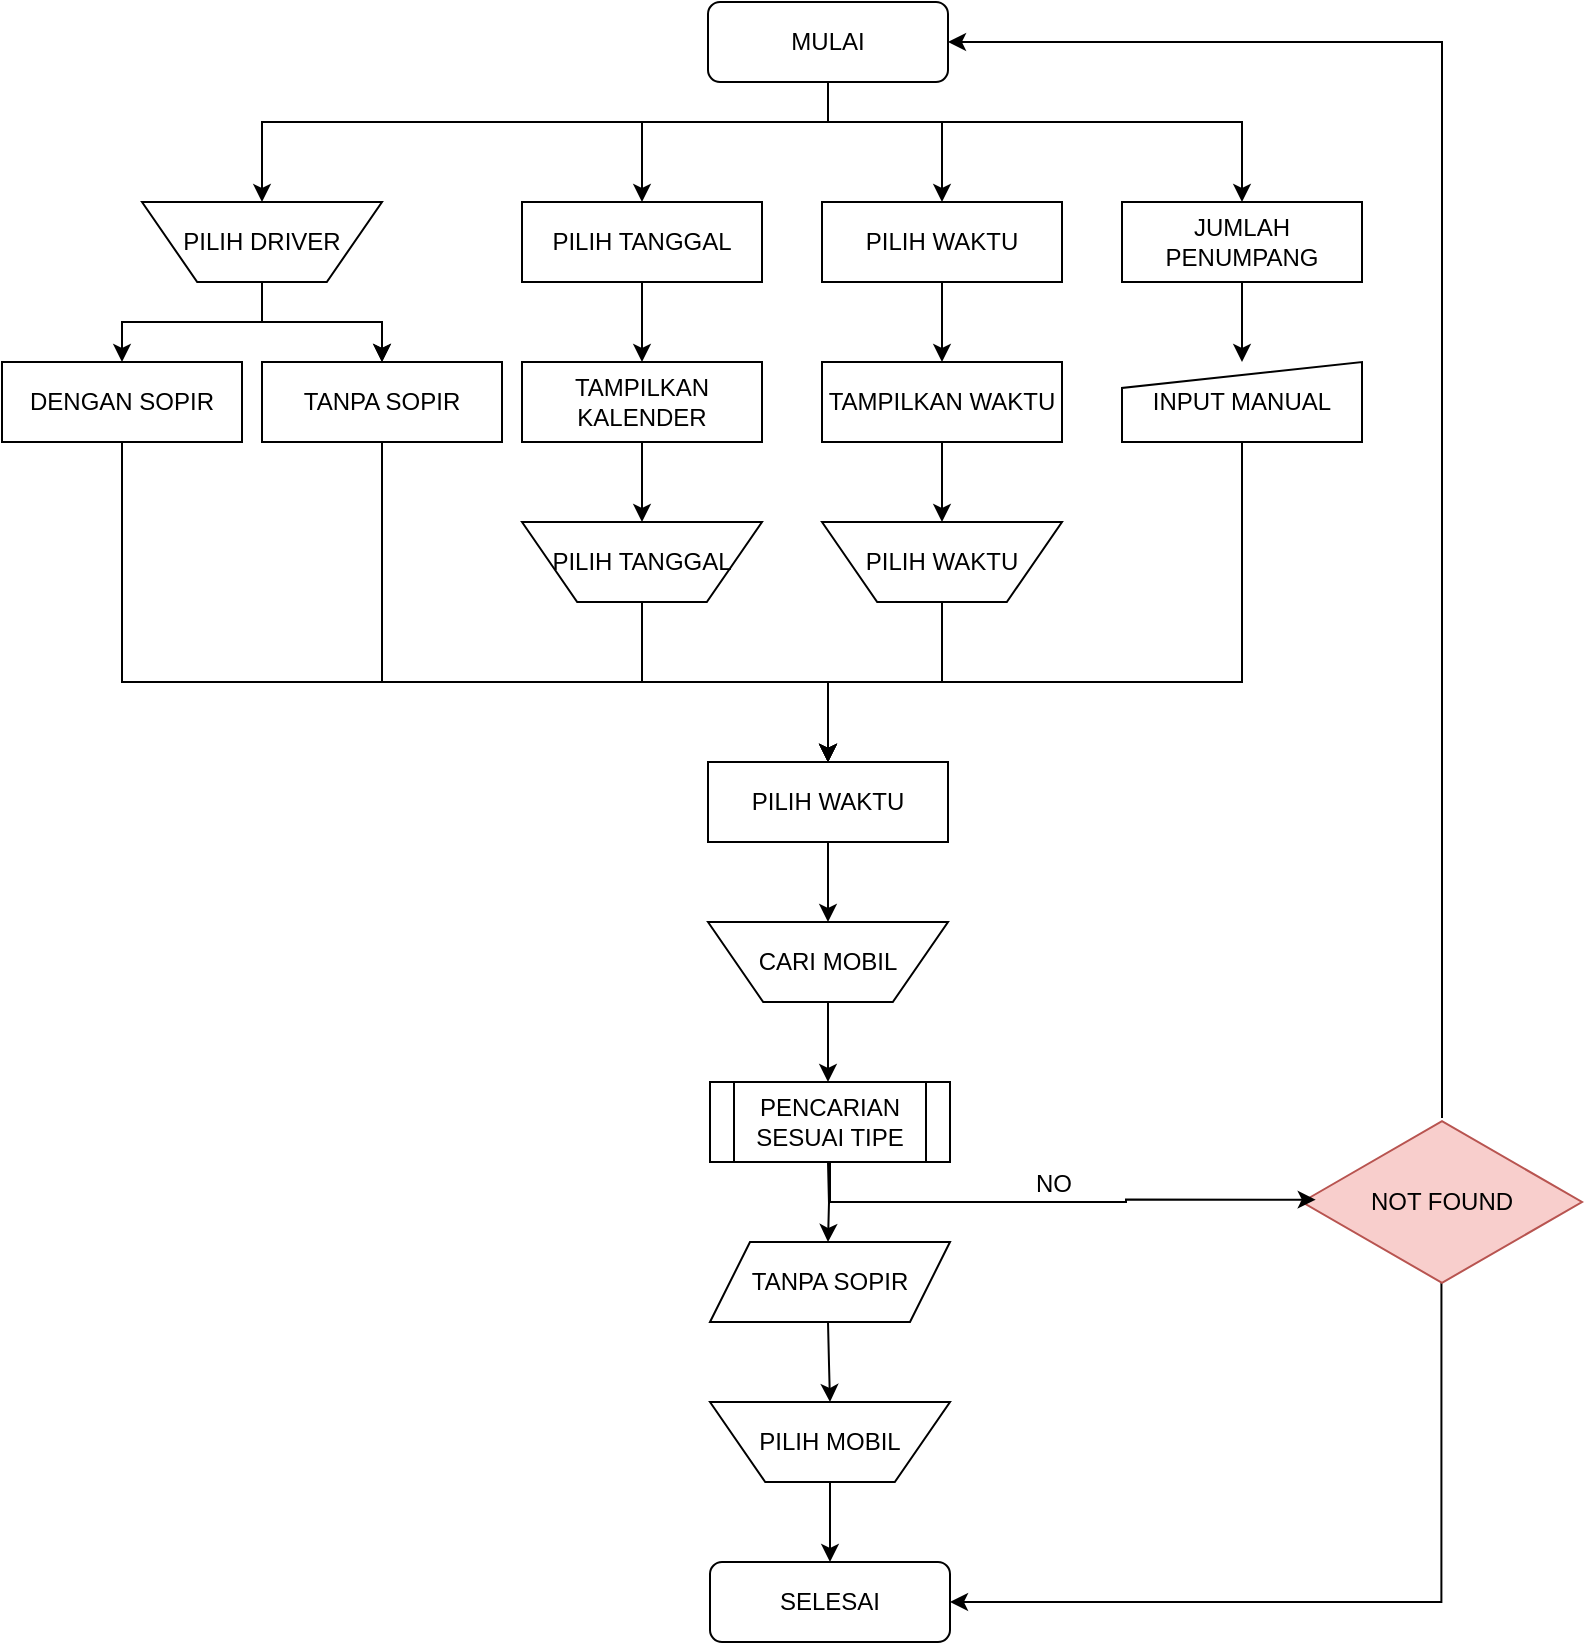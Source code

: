 <mxfile version="24.7.6">
  <diagram name="Page-1" id="1NeVCJkPugC7qRm4A9Gu">
    <mxGraphModel dx="1472" dy="2132" grid="1" gridSize="10" guides="1" tooltips="1" connect="1" arrows="1" fold="1" page="1" pageScale="1" pageWidth="827" pageHeight="1169" math="0" shadow="0">
      <root>
        <mxCell id="0" />
        <mxCell id="1" parent="0" />
        <mxCell id="KlrvdxwU9v7fKjxGCpzt-25" style="edgeStyle=orthogonalEdgeStyle;rounded=0;orthogonalLoop=1;jettySize=auto;html=1;exitX=0.5;exitY=1;exitDx=0;exitDy=0;entryX=0.5;entryY=0;entryDx=0;entryDy=0;" edge="1" parent="1" source="KlrvdxwU9v7fKjxGCpzt-1" target="KlrvdxwU9v7fKjxGCpzt-68">
          <mxGeometry relative="1" as="geometry">
            <mxPoint x="130" y="-1060" as="targetPoint" />
            <Array as="points">
              <mxPoint x="413" y="-1080" />
              <mxPoint x="130" y="-1080" />
            </Array>
          </mxGeometry>
        </mxCell>
        <mxCell id="KlrvdxwU9v7fKjxGCpzt-26" style="edgeStyle=orthogonalEdgeStyle;rounded=0;orthogonalLoop=1;jettySize=auto;html=1;exitX=0.5;exitY=1;exitDx=0;exitDy=0;entryX=0.5;entryY=0;entryDx=0;entryDy=0;" edge="1" parent="1" source="KlrvdxwU9v7fKjxGCpzt-1" target="KlrvdxwU9v7fKjxGCpzt-3">
          <mxGeometry relative="1" as="geometry">
            <Array as="points">
              <mxPoint x="413" y="-1080" />
              <mxPoint x="320" y="-1080" />
            </Array>
          </mxGeometry>
        </mxCell>
        <mxCell id="KlrvdxwU9v7fKjxGCpzt-27" style="edgeStyle=orthogonalEdgeStyle;rounded=0;orthogonalLoop=1;jettySize=auto;html=1;exitX=0.5;exitY=1;exitDx=0;exitDy=0;entryX=0.5;entryY=0;entryDx=0;entryDy=0;" edge="1" parent="1" source="KlrvdxwU9v7fKjxGCpzt-1" target="KlrvdxwU9v7fKjxGCpzt-4">
          <mxGeometry relative="1" as="geometry">
            <Array as="points">
              <mxPoint x="413" y="-1080" />
              <mxPoint x="470" y="-1080" />
            </Array>
          </mxGeometry>
        </mxCell>
        <mxCell id="KlrvdxwU9v7fKjxGCpzt-28" style="edgeStyle=orthogonalEdgeStyle;rounded=0;orthogonalLoop=1;jettySize=auto;html=1;exitX=0.5;exitY=1;exitDx=0;exitDy=0;entryX=0.5;entryY=0;entryDx=0;entryDy=0;" edge="1" parent="1" source="KlrvdxwU9v7fKjxGCpzt-1" target="KlrvdxwU9v7fKjxGCpzt-5">
          <mxGeometry relative="1" as="geometry">
            <Array as="points">
              <mxPoint x="413" y="-1080" />
              <mxPoint x="620" y="-1080" />
            </Array>
          </mxGeometry>
        </mxCell>
        <mxCell id="KlrvdxwU9v7fKjxGCpzt-1" value="MULAI" style="rounded=1;whiteSpace=wrap;html=1;" vertex="1" parent="1">
          <mxGeometry x="353" y="-1140" width="120" height="40" as="geometry" />
        </mxCell>
        <mxCell id="KlrvdxwU9v7fKjxGCpzt-21" style="edgeStyle=orthogonalEdgeStyle;rounded=0;orthogonalLoop=1;jettySize=auto;html=1;exitX=0.5;exitY=1;exitDx=0;exitDy=0;entryX=0.5;entryY=0;entryDx=0;entryDy=0;" edge="1" parent="1" source="KlrvdxwU9v7fKjxGCpzt-3" target="KlrvdxwU9v7fKjxGCpzt-12">
          <mxGeometry relative="1" as="geometry" />
        </mxCell>
        <mxCell id="KlrvdxwU9v7fKjxGCpzt-3" value="PILIH TANGGAL" style="rounded=0;whiteSpace=wrap;html=1;" vertex="1" parent="1">
          <mxGeometry x="260" y="-1040" width="120" height="40" as="geometry" />
        </mxCell>
        <mxCell id="KlrvdxwU9v7fKjxGCpzt-22" style="edgeStyle=orthogonalEdgeStyle;rounded=0;orthogonalLoop=1;jettySize=auto;html=1;exitX=0.5;exitY=1;exitDx=0;exitDy=0;entryX=0.5;entryY=0;entryDx=0;entryDy=0;" edge="1" parent="1" source="KlrvdxwU9v7fKjxGCpzt-4" target="KlrvdxwU9v7fKjxGCpzt-15">
          <mxGeometry relative="1" as="geometry" />
        </mxCell>
        <mxCell id="KlrvdxwU9v7fKjxGCpzt-4" value="PILIH WAKTU" style="rounded=0;whiteSpace=wrap;html=1;" vertex="1" parent="1">
          <mxGeometry x="410" y="-1040" width="120" height="40" as="geometry" />
        </mxCell>
        <mxCell id="KlrvdxwU9v7fKjxGCpzt-23" style="edgeStyle=orthogonalEdgeStyle;rounded=0;orthogonalLoop=1;jettySize=auto;html=1;exitX=0.5;exitY=1;exitDx=0;exitDy=0;entryX=0.5;entryY=0;entryDx=0;entryDy=0;" edge="1" parent="1" source="KlrvdxwU9v7fKjxGCpzt-5" target="KlrvdxwU9v7fKjxGCpzt-31">
          <mxGeometry relative="1" as="geometry">
            <mxPoint x="720" y="-960" as="targetPoint" />
          </mxGeometry>
        </mxCell>
        <mxCell id="KlrvdxwU9v7fKjxGCpzt-5" value="JUMLAH PENUMPANG" style="rounded=0;whiteSpace=wrap;html=1;" vertex="1" parent="1">
          <mxGeometry x="560" y="-1040" width="120" height="40" as="geometry" />
        </mxCell>
        <mxCell id="KlrvdxwU9v7fKjxGCpzt-35" style="edgeStyle=orthogonalEdgeStyle;rounded=0;orthogonalLoop=1;jettySize=auto;html=1;exitX=0.5;exitY=1;exitDx=0;exitDy=0;entryX=0.5;entryY=0;entryDx=0;entryDy=0;" edge="1" parent="1" target="KlrvdxwU9v7fKjxGCpzt-34">
          <mxGeometry relative="1" as="geometry">
            <mxPoint x="60" y="-920" as="sourcePoint" />
            <Array as="points">
              <mxPoint x="60" y="-800" />
              <mxPoint x="413" y="-800" />
            </Array>
          </mxGeometry>
        </mxCell>
        <mxCell id="KlrvdxwU9v7fKjxGCpzt-54" style="edgeStyle=orthogonalEdgeStyle;rounded=0;orthogonalLoop=1;jettySize=auto;html=1;exitX=0.5;exitY=1;exitDx=0;exitDy=0;entryX=0.5;entryY=0;entryDx=0;entryDy=0;" edge="1" parent="1" source="KlrvdxwU9v7fKjxGCpzt-58" target="KlrvdxwU9v7fKjxGCpzt-34">
          <mxGeometry relative="1" as="geometry">
            <mxPoint x="180.429" y="-800" as="targetPoint" />
            <mxPoint x="180" y="-920" as="sourcePoint" />
            <Array as="points">
              <mxPoint x="190" y="-800" />
              <mxPoint x="413" y="-800" />
            </Array>
          </mxGeometry>
        </mxCell>
        <mxCell id="KlrvdxwU9v7fKjxGCpzt-29" style="edgeStyle=orthogonalEdgeStyle;rounded=0;orthogonalLoop=1;jettySize=auto;html=1;exitX=0.5;exitY=1;exitDx=0;exitDy=0;entryX=0.5;entryY=0;entryDx=0;entryDy=0;" edge="1" parent="1" source="KlrvdxwU9v7fKjxGCpzt-12">
          <mxGeometry relative="1" as="geometry">
            <mxPoint x="320" y="-880" as="targetPoint" />
          </mxGeometry>
        </mxCell>
        <mxCell id="KlrvdxwU9v7fKjxGCpzt-12" value="TAMPILKAN KALENDER" style="rounded=0;whiteSpace=wrap;html=1;" vertex="1" parent="1">
          <mxGeometry x="260" y="-960" width="120" height="40" as="geometry" />
        </mxCell>
        <mxCell id="KlrvdxwU9v7fKjxGCpzt-30" style="edgeStyle=orthogonalEdgeStyle;rounded=0;orthogonalLoop=1;jettySize=auto;html=1;exitX=0.5;exitY=1;exitDx=0;exitDy=0;entryX=0.5;entryY=0;entryDx=0;entryDy=0;" edge="1" parent="1" source="KlrvdxwU9v7fKjxGCpzt-15" target="KlrvdxwU9v7fKjxGCpzt-33">
          <mxGeometry relative="1" as="geometry">
            <mxPoint x="520" y="-880" as="targetPoint" />
          </mxGeometry>
        </mxCell>
        <mxCell id="KlrvdxwU9v7fKjxGCpzt-15" value="TAMPILKAN WAKTU" style="rounded=0;whiteSpace=wrap;html=1;" vertex="1" parent="1">
          <mxGeometry x="410" y="-960" width="120" height="40" as="geometry" />
        </mxCell>
        <mxCell id="KlrvdxwU9v7fKjxGCpzt-19" style="edgeStyle=orthogonalEdgeStyle;rounded=0;orthogonalLoop=1;jettySize=auto;html=1;exitX=0.5;exitY=1;exitDx=0;exitDy=0;entryX=0.5;entryY=0;entryDx=0;entryDy=0;" edge="1" parent="1">
          <mxGeometry relative="1" as="geometry">
            <mxPoint x="130" y="-980.0" as="sourcePoint" />
            <mxPoint x="60" y="-960" as="targetPoint" />
            <Array as="points">
              <mxPoint x="60" y="-980" />
            </Array>
          </mxGeometry>
        </mxCell>
        <mxCell id="KlrvdxwU9v7fKjxGCpzt-20" style="edgeStyle=orthogonalEdgeStyle;rounded=0;orthogonalLoop=1;jettySize=auto;html=1;exitX=0.5;exitY=1;exitDx=0;exitDy=0;entryX=0.5;entryY=0;entryDx=0;entryDy=0;" edge="1" parent="1" target="KlrvdxwU9v7fKjxGCpzt-58">
          <mxGeometry relative="1" as="geometry">
            <mxPoint x="130" y="-980.0" as="sourcePoint" />
            <mxPoint x="180" y="-960" as="targetPoint" />
            <Array as="points">
              <mxPoint x="190" y="-980" />
            </Array>
          </mxGeometry>
        </mxCell>
        <mxCell id="KlrvdxwU9v7fKjxGCpzt-39" style="edgeStyle=orthogonalEdgeStyle;rounded=0;orthogonalLoop=1;jettySize=auto;html=1;exitX=0.5;exitY=1;exitDx=0;exitDy=0;entryX=0.5;entryY=0;entryDx=0;entryDy=0;" edge="1" parent="1" source="KlrvdxwU9v7fKjxGCpzt-31" target="KlrvdxwU9v7fKjxGCpzt-34">
          <mxGeometry relative="1" as="geometry">
            <Array as="points">
              <mxPoint x="620" y="-800" />
              <mxPoint x="413" y="-800" />
            </Array>
          </mxGeometry>
        </mxCell>
        <mxCell id="KlrvdxwU9v7fKjxGCpzt-31" value="INPUT MANUAL" style="shape=manualInput;whiteSpace=wrap;html=1;size=13;" vertex="1" parent="1">
          <mxGeometry x="560" y="-960" width="120" height="40" as="geometry" />
        </mxCell>
        <mxCell id="KlrvdxwU9v7fKjxGCpzt-37" style="edgeStyle=orthogonalEdgeStyle;rounded=0;orthogonalLoop=1;jettySize=auto;html=1;exitX=0.5;exitY=1;exitDx=0;exitDy=0;entryX=0.5;entryY=0;entryDx=0;entryDy=0;" edge="1" parent="1" source="KlrvdxwU9v7fKjxGCpzt-32" target="KlrvdxwU9v7fKjxGCpzt-34">
          <mxGeometry relative="1" as="geometry" />
        </mxCell>
        <mxCell id="KlrvdxwU9v7fKjxGCpzt-32" value="PILIH TANGGAL" style="verticalLabelPosition=middle;verticalAlign=middle;html=1;shape=trapezoid;perimeter=trapezoidPerimeter;whiteSpace=wrap;size=0.23;arcSize=10;flipV=1;labelPosition=center;align=center;" vertex="1" parent="1">
          <mxGeometry x="260" y="-880" width="120" height="40" as="geometry" />
        </mxCell>
        <mxCell id="KlrvdxwU9v7fKjxGCpzt-38" style="edgeStyle=orthogonalEdgeStyle;rounded=0;orthogonalLoop=1;jettySize=auto;html=1;exitX=0.5;exitY=1;exitDx=0;exitDy=0;entryX=0.5;entryY=0;entryDx=0;entryDy=0;" edge="1" parent="1" source="KlrvdxwU9v7fKjxGCpzt-33" target="KlrvdxwU9v7fKjxGCpzt-34">
          <mxGeometry relative="1" as="geometry" />
        </mxCell>
        <mxCell id="KlrvdxwU9v7fKjxGCpzt-33" value="PILIH WAKTU" style="verticalLabelPosition=middle;verticalAlign=middle;html=1;shape=trapezoid;perimeter=trapezoidPerimeter;whiteSpace=wrap;size=0.23;arcSize=10;flipV=1;labelPosition=center;align=center;" vertex="1" parent="1">
          <mxGeometry x="410" y="-880" width="120" height="40" as="geometry" />
        </mxCell>
        <mxCell id="KlrvdxwU9v7fKjxGCpzt-41" style="edgeStyle=orthogonalEdgeStyle;rounded=0;orthogonalLoop=1;jettySize=auto;html=1;exitX=0.5;exitY=1;exitDx=0;exitDy=0;entryX=0.5;entryY=0;entryDx=0;entryDy=0;" edge="1" parent="1" source="KlrvdxwU9v7fKjxGCpzt-34" target="KlrvdxwU9v7fKjxGCpzt-40">
          <mxGeometry relative="1" as="geometry" />
        </mxCell>
        <mxCell id="KlrvdxwU9v7fKjxGCpzt-34" value="PILIH WAKTU" style="rounded=0;whiteSpace=wrap;html=1;" vertex="1" parent="1">
          <mxGeometry x="353" y="-760" width="120" height="40" as="geometry" />
        </mxCell>
        <mxCell id="KlrvdxwU9v7fKjxGCpzt-43" style="edgeStyle=orthogonalEdgeStyle;rounded=0;orthogonalLoop=1;jettySize=auto;html=1;exitX=0.5;exitY=1;exitDx=0;exitDy=0;entryX=0.5;entryY=0;entryDx=0;entryDy=0;" edge="1" parent="1" source="KlrvdxwU9v7fKjxGCpzt-40">
          <mxGeometry relative="1" as="geometry">
            <mxPoint x="413" y="-600.0" as="targetPoint" />
          </mxGeometry>
        </mxCell>
        <mxCell id="KlrvdxwU9v7fKjxGCpzt-40" value="CARI MOBIL" style="verticalLabelPosition=middle;verticalAlign=middle;html=1;shape=trapezoid;perimeter=trapezoidPerimeter;whiteSpace=wrap;size=0.23;arcSize=10;flipV=1;labelPosition=center;align=center;" vertex="1" parent="1">
          <mxGeometry x="353" y="-680" width="120" height="40" as="geometry" />
        </mxCell>
        <mxCell id="KlrvdxwU9v7fKjxGCpzt-45" style="edgeStyle=orthogonalEdgeStyle;rounded=0;orthogonalLoop=1;jettySize=auto;html=1;exitX=0.5;exitY=1;exitDx=0;exitDy=0;entryX=0.5;entryY=0;entryDx=0;entryDy=0;" edge="1" parent="1">
          <mxGeometry relative="1" as="geometry">
            <mxPoint x="413" y="-560.0" as="sourcePoint" />
            <mxPoint x="413" y="-520" as="targetPoint" />
          </mxGeometry>
        </mxCell>
        <mxCell id="KlrvdxwU9v7fKjxGCpzt-52" style="edgeStyle=orthogonalEdgeStyle;rounded=0;orthogonalLoop=1;jettySize=auto;html=1;exitX=0.5;exitY=1;exitDx=0;exitDy=0;entryX=0.5;entryY=0;entryDx=0;entryDy=0;" edge="1" parent="1" target="KlrvdxwU9v7fKjxGCpzt-51">
          <mxGeometry relative="1" as="geometry">
            <mxPoint x="413" y="-480" as="sourcePoint" />
          </mxGeometry>
        </mxCell>
        <mxCell id="KlrvdxwU9v7fKjxGCpzt-47" value="PENCARIAN SESUAI TIPE" style="shape=process;whiteSpace=wrap;html=1;backgroundOutline=1;" vertex="1" parent="1">
          <mxGeometry x="354" y="-600" width="120" height="40" as="geometry" />
        </mxCell>
        <mxCell id="KlrvdxwU9v7fKjxGCpzt-62" style="edgeStyle=orthogonalEdgeStyle;rounded=0;orthogonalLoop=1;jettySize=auto;html=1;exitX=0.5;exitY=1;exitDx=0;exitDy=0;entryX=0.5;entryY=0;entryDx=0;entryDy=0;" edge="1" parent="1" source="KlrvdxwU9v7fKjxGCpzt-51" target="KlrvdxwU9v7fKjxGCpzt-61">
          <mxGeometry relative="1" as="geometry" />
        </mxCell>
        <mxCell id="KlrvdxwU9v7fKjxGCpzt-51" value="PILIH MOBIL" style="verticalLabelPosition=middle;verticalAlign=middle;html=1;shape=trapezoid;perimeter=trapezoidPerimeter;whiteSpace=wrap;size=0.23;arcSize=10;flipV=1;labelPosition=center;align=center;" vertex="1" parent="1">
          <mxGeometry x="354" y="-440" width="120" height="40" as="geometry" />
        </mxCell>
        <mxCell id="KlrvdxwU9v7fKjxGCpzt-53" value="TANPA SOPIR" style="shape=parallelogram;perimeter=parallelogramPerimeter;whiteSpace=wrap;html=1;fixedSize=1;" vertex="1" parent="1">
          <mxGeometry x="354" y="-520" width="120" height="40" as="geometry" />
        </mxCell>
        <mxCell id="KlrvdxwU9v7fKjxGCpzt-56" value="DENGAN SOPIR" style="rounded=0;whiteSpace=wrap;html=1;" vertex="1" parent="1">
          <mxGeometry y="-960" width="120" height="40" as="geometry" />
        </mxCell>
        <mxCell id="KlrvdxwU9v7fKjxGCpzt-58" value="TANPA SOPIR" style="rounded=0;whiteSpace=wrap;html=1;" vertex="1" parent="1">
          <mxGeometry x="130" y="-960" width="120" height="40" as="geometry" />
        </mxCell>
        <mxCell id="KlrvdxwU9v7fKjxGCpzt-65" style="edgeStyle=orthogonalEdgeStyle;rounded=0;orthogonalLoop=1;jettySize=auto;html=1;entryX=1;entryY=0.5;entryDx=0;entryDy=0;exitX=0.498;exitY=0.966;exitDx=0;exitDy=0;exitPerimeter=0;" edge="1" parent="1" source="KlrvdxwU9v7fKjxGCpzt-59" target="KlrvdxwU9v7fKjxGCpzt-61">
          <mxGeometry relative="1" as="geometry">
            <Array as="points">
              <mxPoint x="720" y="-340" />
            </Array>
          </mxGeometry>
        </mxCell>
        <mxCell id="KlrvdxwU9v7fKjxGCpzt-66" style="edgeStyle=orthogonalEdgeStyle;rounded=0;orthogonalLoop=1;jettySize=auto;html=1;entryX=1;entryY=0.5;entryDx=0;entryDy=0;" edge="1" parent="1" source="KlrvdxwU9v7fKjxGCpzt-59" target="KlrvdxwU9v7fKjxGCpzt-1">
          <mxGeometry relative="1" as="geometry">
            <Array as="points">
              <mxPoint x="720" y="-1120" />
            </Array>
          </mxGeometry>
        </mxCell>
        <mxCell id="KlrvdxwU9v7fKjxGCpzt-59" value="NOT FOUND" style="html=1;whiteSpace=wrap;aspect=fixed;shape=isoRectangle;fillColor=#f8cecc;strokeColor=#b85450;" vertex="1" parent="1">
          <mxGeometry x="650" y="-582" width="140" height="84" as="geometry" />
        </mxCell>
        <mxCell id="KlrvdxwU9v7fKjxGCpzt-60" style="edgeStyle=orthogonalEdgeStyle;rounded=0;orthogonalLoop=1;jettySize=auto;html=1;exitX=0.5;exitY=1;exitDx=0;exitDy=0;entryX=0.049;entryY=0.486;entryDx=0;entryDy=0;entryPerimeter=0;" edge="1" parent="1" source="KlrvdxwU9v7fKjxGCpzt-47" target="KlrvdxwU9v7fKjxGCpzt-59">
          <mxGeometry relative="1" as="geometry" />
        </mxCell>
        <mxCell id="KlrvdxwU9v7fKjxGCpzt-61" value="SELESAI" style="rounded=1;whiteSpace=wrap;html=1;" vertex="1" parent="1">
          <mxGeometry x="354" y="-360" width="120" height="40" as="geometry" />
        </mxCell>
        <mxCell id="KlrvdxwU9v7fKjxGCpzt-63" value="NO" style="text;html=1;align=center;verticalAlign=middle;whiteSpace=wrap;rounded=0;" vertex="1" parent="1">
          <mxGeometry x="496" y="-564" width="60" height="30" as="geometry" />
        </mxCell>
        <mxCell id="KlrvdxwU9v7fKjxGCpzt-70" style="edgeStyle=orthogonalEdgeStyle;rounded=0;orthogonalLoop=1;jettySize=auto;html=1;exitX=0.5;exitY=1;exitDx=0;exitDy=0;entryX=0.5;entryY=0;entryDx=0;entryDy=0;" edge="1" parent="1" source="KlrvdxwU9v7fKjxGCpzt-68" target="KlrvdxwU9v7fKjxGCpzt-58">
          <mxGeometry relative="1" as="geometry" />
        </mxCell>
        <mxCell id="KlrvdxwU9v7fKjxGCpzt-68" value="PILIH DRIVER" style="verticalLabelPosition=middle;verticalAlign=middle;html=1;shape=trapezoid;perimeter=trapezoidPerimeter;whiteSpace=wrap;size=0.23;arcSize=10;flipV=1;labelPosition=center;align=center;" vertex="1" parent="1">
          <mxGeometry x="70" y="-1040" width="120" height="40" as="geometry" />
        </mxCell>
      </root>
    </mxGraphModel>
  </diagram>
</mxfile>
